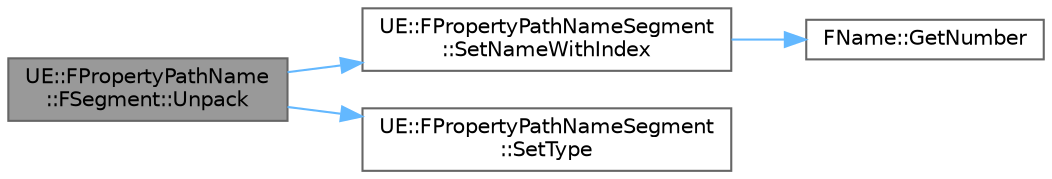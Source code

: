 digraph "UE::FPropertyPathName::FSegment::Unpack"
{
 // INTERACTIVE_SVG=YES
 // LATEX_PDF_SIZE
  bgcolor="transparent";
  edge [fontname=Helvetica,fontsize=10,labelfontname=Helvetica,labelfontsize=10];
  node [fontname=Helvetica,fontsize=10,shape=box,height=0.2,width=0.4];
  rankdir="LR";
  Node1 [id="Node000001",label="UE::FPropertyPathName\l::FSegment::Unpack",height=0.2,width=0.4,color="gray40", fillcolor="grey60", style="filled", fontcolor="black",tooltip=" "];
  Node1 -> Node2 [id="edge1_Node000001_Node000002",color="steelblue1",style="solid",tooltip=" "];
  Node2 [id="Node000002",label="UE::FPropertyPathNameSegment\l::SetNameWithIndex",height=0.2,width=0.4,color="grey40", fillcolor="white", style="filled",URL="$de/d05/structUE_1_1FPropertyPathNameSegment.html#a382a345f8c8efed32e57a2b368280aa1",tooltip=" "];
  Node2 -> Node3 [id="edge2_Node000002_Node000003",color="steelblue1",style="solid",tooltip=" "];
  Node3 [id="Node000003",label="FName::GetNumber",height=0.2,width=0.4,color="grey40", fillcolor="white", style="filled",URL="$d0/d53/classFName.html#ad9ae67028a6b0eae1eb43a0ab79d1b1e",tooltip=" "];
  Node1 -> Node4 [id="edge3_Node000001_Node000004",color="steelblue1",style="solid",tooltip=" "];
  Node4 [id="Node000004",label="UE::FPropertyPathNameSegment\l::SetType",height=0.2,width=0.4,color="grey40", fillcolor="white", style="filled",URL="$de/d05/structUE_1_1FPropertyPathNameSegment.html#a8ba5d2c049a951b042b2e0c6b1ee1db6",tooltip=" "];
}
